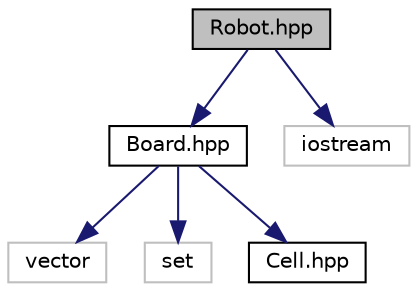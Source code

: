 digraph "Robot.hpp"
{
 // LATEX_PDF_SIZE
  edge [fontname="Helvetica",fontsize="10",labelfontname="Helvetica",labelfontsize="10"];
  node [fontname="Helvetica",fontsize="10",shape=record];
  Node1 [label="Robot.hpp",height=0.2,width=0.4,color="black", fillcolor="grey75", style="filled", fontcolor="black",tooltip="La déclaration de la classe Robot. ASSE Romain FERRE Cedric, PROCACCIA Paul, LEQUEUX Alexis tp ricoch..."];
  Node1 -> Node2 [color="midnightblue",fontsize="10",style="solid",fontname="Helvetica"];
  Node2 [label="Board.hpp",height=0.2,width=0.4,color="black", fillcolor="white", style="filled",URL="$_board_8hpp.html",tooltip="Contient la déclaration de la classe Board."];
  Node2 -> Node3 [color="midnightblue",fontsize="10",style="solid",fontname="Helvetica"];
  Node3 [label="vector",height=0.2,width=0.4,color="grey75", fillcolor="white", style="filled",tooltip=" "];
  Node2 -> Node4 [color="midnightblue",fontsize="10",style="solid",fontname="Helvetica"];
  Node4 [label="set",height=0.2,width=0.4,color="grey75", fillcolor="white", style="filled",tooltip=" "];
  Node2 -> Node5 [color="midnightblue",fontsize="10",style="solid",fontname="Helvetica"];
  Node5 [label="Cell.hpp",height=0.2,width=0.4,color="black", fillcolor="white", style="filled",URL="$_cell_8hpp.html",tooltip="Définition de la classe Cell."];
  Node1 -> Node6 [color="midnightblue",fontsize="10",style="solid",fontname="Helvetica"];
  Node6 [label="iostream",height=0.2,width=0.4,color="grey75", fillcolor="white", style="filled",tooltip=" "];
}

